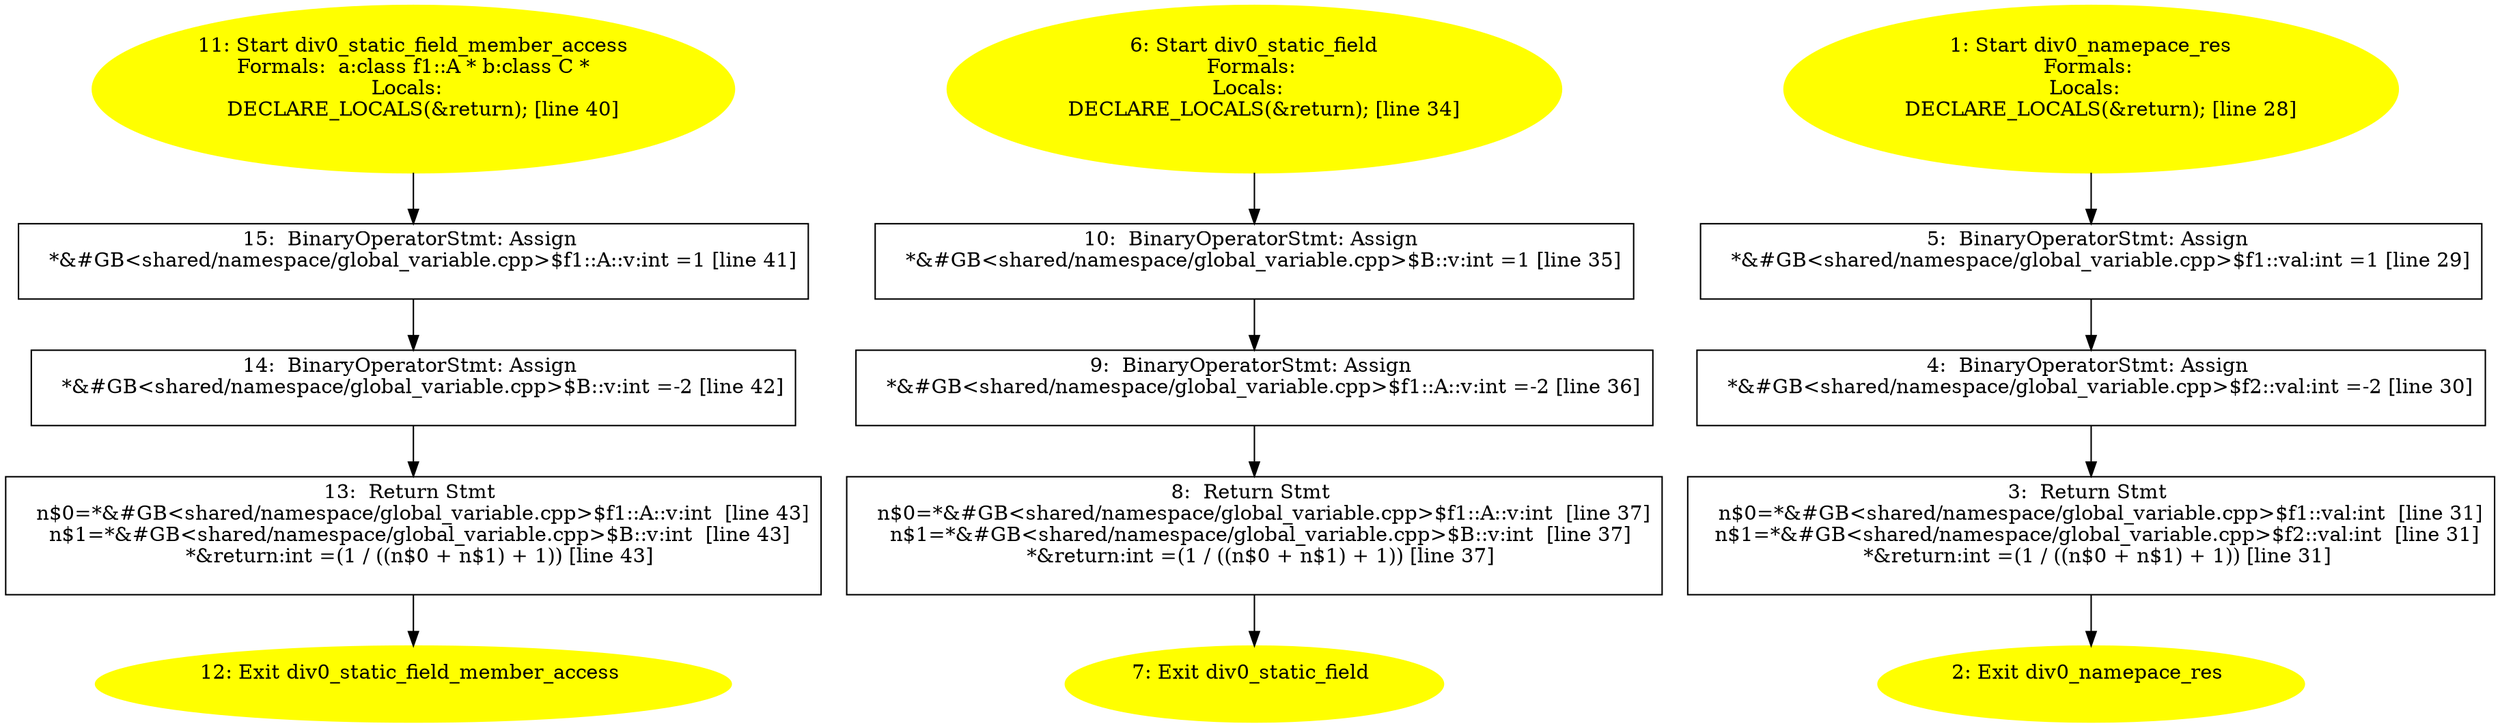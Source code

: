 /* @generated */
digraph iCFG {
15 [label="15:  BinaryOperatorStmt: Assign \n   *&#GB<shared/namespace/global_variable.cpp>$f1::A::v:int =1 [line 41]\n " shape="box"]
	

	 15 -> 14 ;
14 [label="14:  BinaryOperatorStmt: Assign \n   *&#GB<shared/namespace/global_variable.cpp>$B::v:int =-2 [line 42]\n " shape="box"]
	

	 14 -> 13 ;
13 [label="13:  Return Stmt \n   n$0=*&#GB<shared/namespace/global_variable.cpp>$f1::A::v:int  [line 43]\n  n$1=*&#GB<shared/namespace/global_variable.cpp>$B::v:int  [line 43]\n  *&return:int =(1 / ((n$0 + n$1) + 1)) [line 43]\n " shape="box"]
	

	 13 -> 12 ;
12 [label="12: Exit div0_static_field_member_access \n  " color=yellow style=filled]
	

11 [label="11: Start div0_static_field_member_access\nFormals:  a:class f1::A * b:class C *\nLocals:  \n   DECLARE_LOCALS(&return); [line 40]\n " color=yellow style=filled]
	

	 11 -> 15 ;
10 [label="10:  BinaryOperatorStmt: Assign \n   *&#GB<shared/namespace/global_variable.cpp>$B::v:int =1 [line 35]\n " shape="box"]
	

	 10 -> 9 ;
9 [label="9:  BinaryOperatorStmt: Assign \n   *&#GB<shared/namespace/global_variable.cpp>$f1::A::v:int =-2 [line 36]\n " shape="box"]
	

	 9 -> 8 ;
8 [label="8:  Return Stmt \n   n$0=*&#GB<shared/namespace/global_variable.cpp>$f1::A::v:int  [line 37]\n  n$1=*&#GB<shared/namespace/global_variable.cpp>$B::v:int  [line 37]\n  *&return:int =(1 / ((n$0 + n$1) + 1)) [line 37]\n " shape="box"]
	

	 8 -> 7 ;
7 [label="7: Exit div0_static_field \n  " color=yellow style=filled]
	

6 [label="6: Start div0_static_field\nFormals: \nLocals:  \n   DECLARE_LOCALS(&return); [line 34]\n " color=yellow style=filled]
	

	 6 -> 10 ;
5 [label="5:  BinaryOperatorStmt: Assign \n   *&#GB<shared/namespace/global_variable.cpp>$f1::val:int =1 [line 29]\n " shape="box"]
	

	 5 -> 4 ;
4 [label="4:  BinaryOperatorStmt: Assign \n   *&#GB<shared/namespace/global_variable.cpp>$f2::val:int =-2 [line 30]\n " shape="box"]
	

	 4 -> 3 ;
3 [label="3:  Return Stmt \n   n$0=*&#GB<shared/namespace/global_variable.cpp>$f1::val:int  [line 31]\n  n$1=*&#GB<shared/namespace/global_variable.cpp>$f2::val:int  [line 31]\n  *&return:int =(1 / ((n$0 + n$1) + 1)) [line 31]\n " shape="box"]
	

	 3 -> 2 ;
2 [label="2: Exit div0_namepace_res \n  " color=yellow style=filled]
	

1 [label="1: Start div0_namepace_res\nFormals: \nLocals:  \n   DECLARE_LOCALS(&return); [line 28]\n " color=yellow style=filled]
	

	 1 -> 5 ;
}
